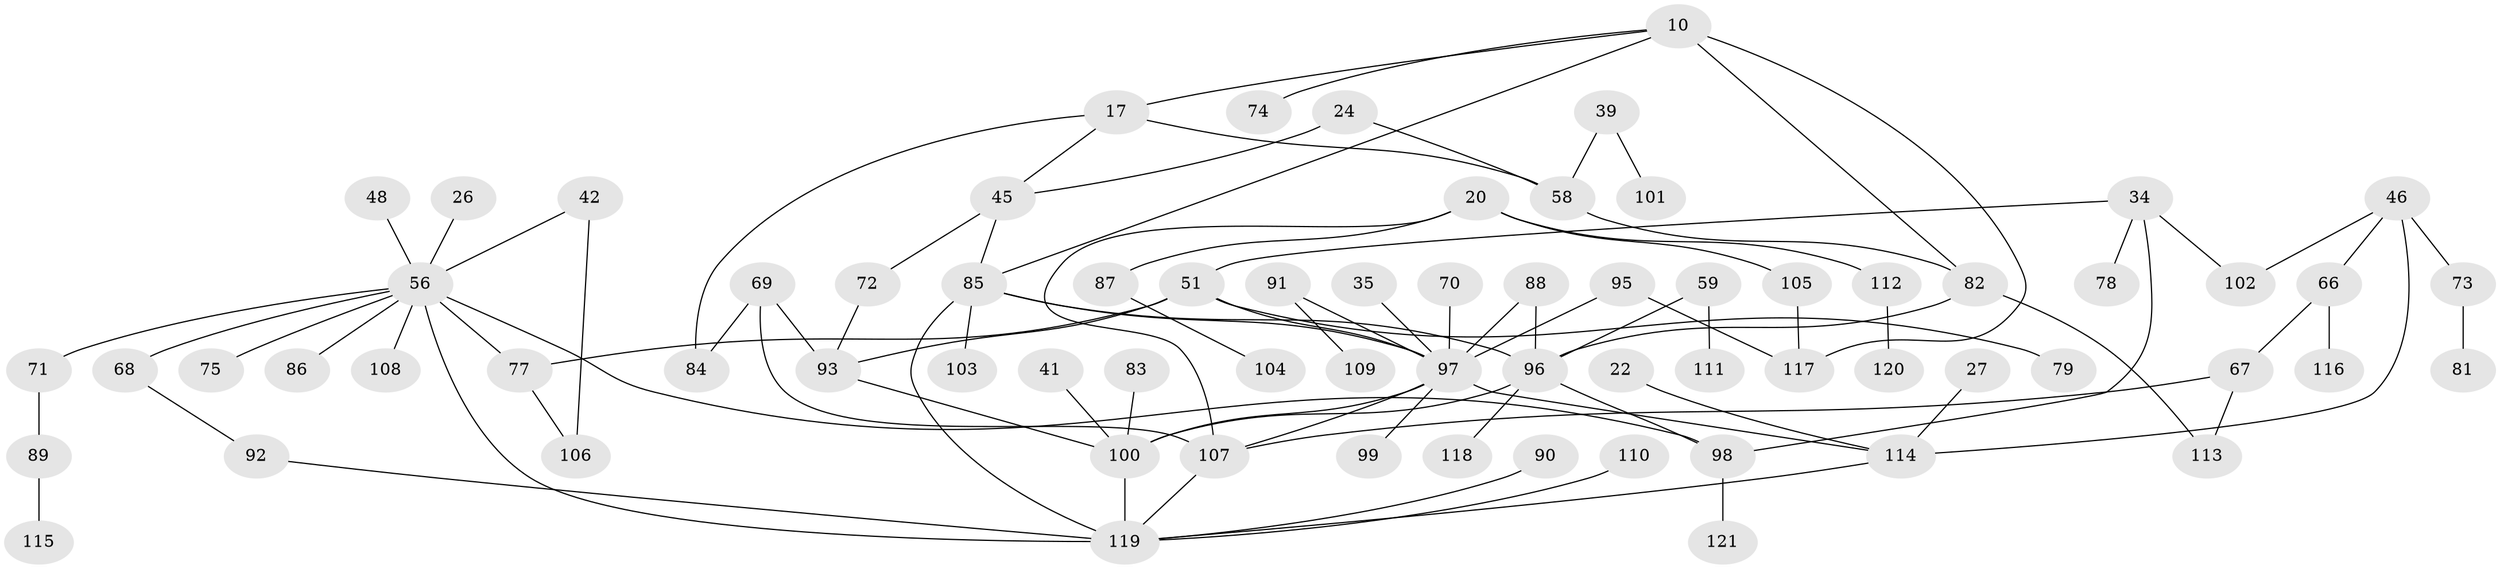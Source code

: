 // original degree distribution, {3: 0.19834710743801653, 4: 0.1322314049586777, 5: 0.0743801652892562, 6: 0.01652892561983471, 2: 0.2892561983471074, 1: 0.2727272727272727, 7: 0.01652892561983471}
// Generated by graph-tools (version 1.1) at 2025/45/03/04/25 21:45:36]
// undirected, 72 vertices, 94 edges
graph export_dot {
graph [start="1"]
  node [color=gray90,style=filled];
  10;
  17;
  20;
  22;
  24;
  26;
  27;
  34;
  35;
  39;
  41;
  42;
  45;
  46 [super="+32"];
  48;
  51 [super="+33"];
  56 [super="+16+44"];
  58 [super="+53"];
  59;
  66;
  67 [super="+57"];
  68;
  69;
  70;
  71;
  72;
  73;
  74;
  75;
  77;
  78;
  79;
  81;
  82 [super="+14"];
  83;
  84;
  85 [super="+3+54"];
  86;
  87;
  88 [super="+36"];
  89;
  90;
  91;
  92;
  93;
  95;
  96 [super="+52+47+80"];
  97 [super="+30+76+62+65+60"];
  98;
  99;
  100 [super="+29+49"];
  101;
  102;
  103;
  104;
  105;
  106;
  107 [super="+63+64+12"];
  108;
  109;
  110;
  111;
  112;
  113 [super="+19"];
  114 [super="+7"];
  115;
  116;
  117 [super="+25+15"];
  118;
  119 [super="+13+94"];
  120;
  121;
  10 -- 17;
  10 -- 74;
  10 -- 82 [weight=2];
  10 -- 117;
  10 -- 85;
  17 -- 84;
  17 -- 45;
  17 -- 58;
  20 -- 87;
  20 -- 105;
  20 -- 112;
  20 -- 107;
  22 -- 114;
  24 -- 45;
  24 -- 58;
  26 -- 56;
  27 -- 114;
  34 -- 78;
  34 -- 98;
  34 -- 102;
  34 -- 51;
  35 -- 97;
  39 -- 101;
  39 -- 58;
  41 -- 100;
  42 -- 106;
  42 -- 56;
  45 -- 72;
  45 -- 85;
  46 -- 73;
  46 -- 114 [weight=2];
  46 -- 102;
  46 -- 66;
  48 -- 56;
  51 -- 77;
  51 -- 79;
  51 -- 93;
  51 -- 97;
  56 -- 77;
  56 -- 71;
  56 -- 98;
  56 -- 68;
  56 -- 75;
  56 -- 108;
  56 -- 86;
  56 -- 119 [weight=2];
  58 -- 82;
  59 -- 111;
  59 -- 96;
  66 -- 67 [weight=2];
  66 -- 116;
  67 -- 113;
  67 -- 107;
  68 -- 92;
  69 -- 93;
  69 -- 84;
  69 -- 107;
  70 -- 97;
  71 -- 89;
  72 -- 93;
  73 -- 81;
  77 -- 106;
  82 -- 113;
  82 -- 96;
  83 -- 100;
  85 -- 103;
  85 -- 96;
  85 -- 119 [weight=2];
  85 -- 97 [weight=2];
  87 -- 104;
  88 -- 97;
  88 -- 96;
  89 -- 115;
  90 -- 119;
  91 -- 109;
  91 -- 97;
  92 -- 119;
  93 -- 100 [weight=2];
  95 -- 117;
  95 -- 97;
  96 -- 98;
  96 -- 100 [weight=2];
  96 -- 118 [weight=2];
  97 -- 100 [weight=2];
  97 -- 107;
  97 -- 99;
  97 -- 114;
  98 -- 121;
  100 -- 119 [weight=3];
  105 -- 117;
  107 -- 119;
  110 -- 119;
  112 -- 120;
  114 -- 119;
}

